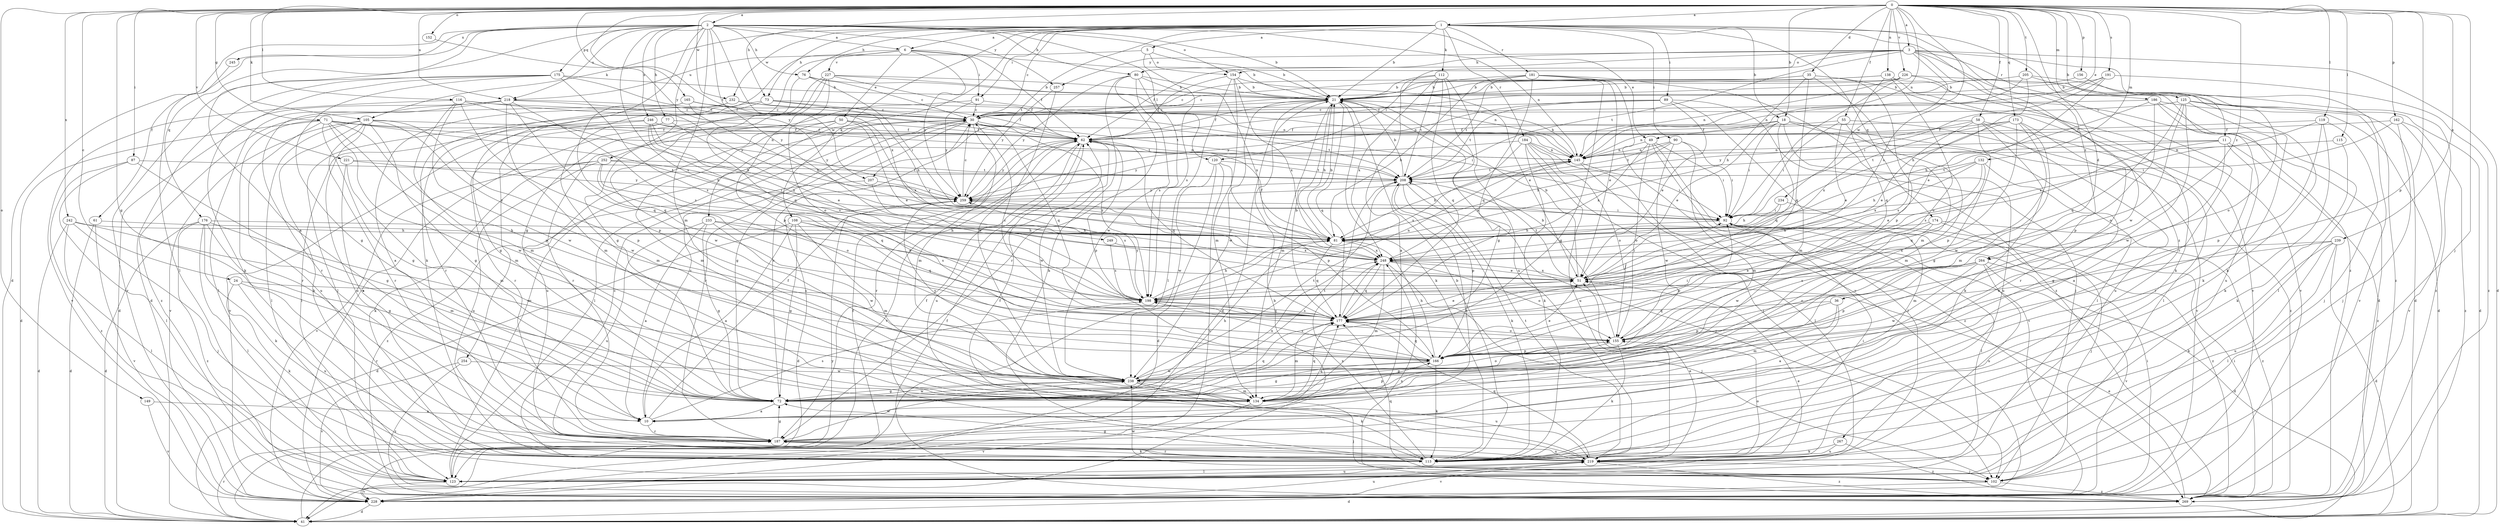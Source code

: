 strict digraph  {
0;
1;
2;
3;
5;
6;
10;
11;
18;
21;
24;
30;
35;
36;
41;
49;
50;
51;
55;
58;
61;
62;
71;
72;
73;
76;
77;
80;
81;
87;
89;
90;
91;
92;
102;
105;
108;
112;
113;
115;
116;
119;
120;
123;
125;
132;
134;
138;
145;
149;
152;
154;
155;
156;
162;
165;
166;
173;
174;
175;
176;
177;
181;
184;
186;
187;
191;
198;
205;
207;
208;
218;
219;
221;
226;
227;
228;
232;
233;
234;
238;
239;
242;
245;
246;
248;
249;
252;
254;
257;
259;
264;
267;
269;
0 -> 1  [label=a];
0 -> 2  [label=a];
0 -> 3  [label=a];
0 -> 11  [label=b];
0 -> 18  [label=b];
0 -> 24  [label=c];
0 -> 35  [label=d];
0 -> 36  [label=d];
0 -> 49  [label=e];
0 -> 55  [label=f];
0 -> 58  [label=f];
0 -> 71  [label=g];
0 -> 72  [label=g];
0 -> 73  [label=h];
0 -> 87  [label=i];
0 -> 102  [label=j];
0 -> 105  [label=k];
0 -> 115  [label=l];
0 -> 116  [label=l];
0 -> 119  [label=l];
0 -> 125  [label=m];
0 -> 132  [label=m];
0 -> 138  [label=n];
0 -> 145  [label=n];
0 -> 149  [label=o];
0 -> 152  [label=o];
0 -> 156  [label=p];
0 -> 162  [label=p];
0 -> 165  [label=p];
0 -> 166  [label=p];
0 -> 173  [label=q];
0 -> 191  [label=s];
0 -> 198  [label=s];
0 -> 205  [label=t];
0 -> 207  [label=t];
0 -> 218  [label=u];
0 -> 221  [label=v];
0 -> 226  [label=v];
0 -> 232  [label=w];
0 -> 239  [label=x];
0 -> 242  [label=x];
0 -> 264  [label=z];
1 -> 5  [label=a];
1 -> 6  [label=a];
1 -> 18  [label=b];
1 -> 21  [label=b];
1 -> 30  [label=c];
1 -> 73  [label=h];
1 -> 76  [label=h];
1 -> 89  [label=i];
1 -> 90  [label=i];
1 -> 91  [label=i];
1 -> 105  [label=k];
1 -> 108  [label=k];
1 -> 112  [label=k];
1 -> 174  [label=q];
1 -> 181  [label=r];
1 -> 184  [label=r];
1 -> 207  [label=t];
1 -> 232  [label=w];
1 -> 233  [label=w];
1 -> 264  [label=z];
1 -> 267  [label=z];
1 -> 269  [label=z];
2 -> 6  [label=a];
2 -> 10  [label=a];
2 -> 21  [label=b];
2 -> 41  [label=d];
2 -> 49  [label=e];
2 -> 61  [label=f];
2 -> 76  [label=h];
2 -> 77  [label=h];
2 -> 80  [label=h];
2 -> 120  [label=l];
2 -> 134  [label=m];
2 -> 145  [label=n];
2 -> 154  [label=o];
2 -> 175  [label=q];
2 -> 176  [label=q];
2 -> 198  [label=s];
2 -> 218  [label=u];
2 -> 245  [label=x];
2 -> 246  [label=x];
2 -> 248  [label=x];
2 -> 249  [label=y];
2 -> 252  [label=y];
2 -> 254  [label=y];
2 -> 257  [label=y];
3 -> 41  [label=d];
3 -> 62  [label=f];
3 -> 80  [label=h];
3 -> 120  [label=l];
3 -> 154  [label=o];
3 -> 186  [label=r];
3 -> 187  [label=r];
3 -> 208  [label=t];
3 -> 234  [label=w];
3 -> 238  [label=w];
3 -> 257  [label=y];
3 -> 269  [label=z];
5 -> 21  [label=b];
5 -> 154  [label=o];
5 -> 198  [label=s];
5 -> 218  [label=u];
6 -> 21  [label=b];
6 -> 50  [label=e];
6 -> 62  [label=f];
6 -> 72  [label=g];
6 -> 91  [label=i];
6 -> 113  [label=k];
6 -> 227  [label=v];
6 -> 259  [label=y];
10 -> 30  [label=c];
10 -> 62  [label=f];
10 -> 177  [label=q];
10 -> 187  [label=r];
10 -> 198  [label=s];
11 -> 10  [label=a];
11 -> 145  [label=n];
11 -> 187  [label=r];
11 -> 198  [label=s];
11 -> 208  [label=t];
11 -> 269  [label=z];
18 -> 51  [label=e];
18 -> 62  [label=f];
18 -> 92  [label=i];
18 -> 123  [label=l];
18 -> 145  [label=n];
18 -> 177  [label=q];
18 -> 219  [label=u];
18 -> 228  [label=v];
21 -> 30  [label=c];
21 -> 41  [label=d];
21 -> 62  [label=f];
21 -> 81  [label=h];
21 -> 113  [label=k];
21 -> 134  [label=m];
21 -> 177  [label=q];
21 -> 238  [label=w];
24 -> 113  [label=k];
24 -> 187  [label=r];
24 -> 198  [label=s];
24 -> 219  [label=u];
30 -> 62  [label=f];
30 -> 72  [label=g];
30 -> 123  [label=l];
30 -> 134  [label=m];
30 -> 177  [label=q];
30 -> 187  [label=r];
30 -> 198  [label=s];
30 -> 208  [label=t];
35 -> 21  [label=b];
35 -> 30  [label=c];
35 -> 81  [label=h];
35 -> 134  [label=m];
35 -> 166  [label=p];
35 -> 177  [label=q];
35 -> 228  [label=v];
36 -> 10  [label=a];
36 -> 134  [label=m];
36 -> 166  [label=p];
36 -> 177  [label=q];
41 -> 187  [label=r];
41 -> 259  [label=y];
49 -> 92  [label=i];
49 -> 123  [label=l];
49 -> 145  [label=n];
49 -> 155  [label=o];
49 -> 228  [label=v];
49 -> 248  [label=x];
50 -> 51  [label=e];
50 -> 62  [label=f];
50 -> 134  [label=m];
50 -> 187  [label=r];
50 -> 219  [label=u];
50 -> 248  [label=x];
51 -> 21  [label=b];
51 -> 92  [label=i];
51 -> 198  [label=s];
51 -> 208  [label=t];
51 -> 248  [label=x];
55 -> 51  [label=e];
55 -> 62  [label=f];
55 -> 92  [label=i];
55 -> 123  [label=l];
55 -> 134  [label=m];
58 -> 51  [label=e];
58 -> 62  [label=f];
58 -> 72  [label=g];
58 -> 113  [label=k];
58 -> 219  [label=u];
58 -> 259  [label=y];
58 -> 269  [label=z];
61 -> 41  [label=d];
61 -> 81  [label=h];
61 -> 228  [label=v];
62 -> 145  [label=n];
62 -> 166  [label=p];
62 -> 177  [label=q];
62 -> 187  [label=r];
62 -> 219  [label=u];
62 -> 228  [label=v];
62 -> 238  [label=w];
62 -> 259  [label=y];
71 -> 41  [label=d];
71 -> 62  [label=f];
71 -> 72  [label=g];
71 -> 81  [label=h];
71 -> 134  [label=m];
71 -> 145  [label=n];
71 -> 166  [label=p];
71 -> 187  [label=r];
71 -> 219  [label=u];
71 -> 238  [label=w];
72 -> 10  [label=a];
72 -> 30  [label=c];
72 -> 81  [label=h];
72 -> 177  [label=q];
72 -> 208  [label=t];
72 -> 238  [label=w];
72 -> 248  [label=x];
73 -> 30  [label=c];
73 -> 72  [label=g];
73 -> 81  [label=h];
73 -> 123  [label=l];
73 -> 145  [label=n];
76 -> 21  [label=b];
76 -> 30  [label=c];
76 -> 72  [label=g];
76 -> 92  [label=i];
77 -> 51  [label=e];
77 -> 62  [label=f];
77 -> 134  [label=m];
77 -> 187  [label=r];
80 -> 21  [label=b];
80 -> 113  [label=k];
80 -> 187  [label=r];
80 -> 198  [label=s];
80 -> 238  [label=w];
80 -> 248  [label=x];
80 -> 259  [label=y];
81 -> 21  [label=b];
81 -> 62  [label=f];
81 -> 177  [label=q];
81 -> 248  [label=x];
87 -> 72  [label=g];
87 -> 123  [label=l];
87 -> 208  [label=t];
87 -> 269  [label=z];
89 -> 30  [label=c];
89 -> 51  [label=e];
89 -> 102  [label=j];
89 -> 134  [label=m];
89 -> 208  [label=t];
89 -> 259  [label=y];
90 -> 81  [label=h];
90 -> 92  [label=i];
90 -> 134  [label=m];
90 -> 145  [label=n];
90 -> 208  [label=t];
90 -> 238  [label=w];
91 -> 30  [label=c];
91 -> 92  [label=i];
91 -> 238  [label=w];
91 -> 259  [label=y];
92 -> 81  [label=h];
92 -> 123  [label=l];
92 -> 269  [label=z];
102 -> 41  [label=d];
102 -> 177  [label=q];
102 -> 238  [label=w];
102 -> 269  [label=z];
105 -> 62  [label=f];
105 -> 72  [label=g];
105 -> 113  [label=k];
105 -> 123  [label=l];
105 -> 166  [label=p];
105 -> 187  [label=r];
105 -> 219  [label=u];
105 -> 228  [label=v];
105 -> 238  [label=w];
108 -> 10  [label=a];
108 -> 41  [label=d];
108 -> 72  [label=g];
108 -> 81  [label=h];
108 -> 134  [label=m];
108 -> 177  [label=q];
108 -> 198  [label=s];
112 -> 10  [label=a];
112 -> 21  [label=b];
112 -> 72  [label=g];
112 -> 177  [label=q];
112 -> 208  [label=t];
112 -> 219  [label=u];
112 -> 248  [label=x];
113 -> 21  [label=b];
113 -> 30  [label=c];
113 -> 62  [label=f];
113 -> 72  [label=g];
113 -> 187  [label=r];
113 -> 248  [label=x];
115 -> 113  [label=k];
115 -> 145  [label=n];
116 -> 30  [label=c];
116 -> 81  [label=h];
116 -> 134  [label=m];
116 -> 166  [label=p];
116 -> 208  [label=t];
116 -> 228  [label=v];
116 -> 238  [label=w];
119 -> 62  [label=f];
119 -> 102  [label=j];
119 -> 113  [label=k];
119 -> 166  [label=p];
119 -> 248  [label=x];
120 -> 41  [label=d];
120 -> 166  [label=p];
120 -> 208  [label=t];
120 -> 228  [label=v];
120 -> 238  [label=w];
123 -> 30  [label=c];
123 -> 51  [label=e];
123 -> 62  [label=f];
123 -> 219  [label=u];
123 -> 228  [label=v];
125 -> 30  [label=c];
125 -> 41  [label=d];
125 -> 113  [label=k];
125 -> 155  [label=o];
125 -> 177  [label=q];
125 -> 228  [label=v];
125 -> 238  [label=w];
132 -> 51  [label=e];
132 -> 72  [label=g];
132 -> 81  [label=h];
132 -> 177  [label=q];
132 -> 208  [label=t];
132 -> 248  [label=x];
134 -> 102  [label=j];
134 -> 166  [label=p];
134 -> 177  [label=q];
134 -> 228  [label=v];
138 -> 21  [label=b];
138 -> 30  [label=c];
138 -> 41  [label=d];
138 -> 155  [label=o];
138 -> 177  [label=q];
138 -> 228  [label=v];
145 -> 21  [label=b];
145 -> 81  [label=h];
145 -> 92  [label=i];
145 -> 123  [label=l];
145 -> 208  [label=t];
149 -> 10  [label=a];
149 -> 228  [label=v];
152 -> 259  [label=y];
154 -> 21  [label=b];
154 -> 51  [label=e];
154 -> 62  [label=f];
154 -> 123  [label=l];
154 -> 134  [label=m];
154 -> 248  [label=x];
155 -> 21  [label=b];
155 -> 72  [label=g];
155 -> 92  [label=i];
155 -> 113  [label=k];
155 -> 166  [label=p];
156 -> 21  [label=b];
156 -> 155  [label=o];
162 -> 62  [label=f];
162 -> 92  [label=i];
162 -> 102  [label=j];
162 -> 228  [label=v];
162 -> 269  [label=z];
165 -> 30  [label=c];
165 -> 81  [label=h];
165 -> 145  [label=n];
165 -> 177  [label=q];
165 -> 269  [label=z];
166 -> 51  [label=e];
166 -> 72  [label=g];
166 -> 81  [label=h];
166 -> 113  [label=k];
166 -> 177  [label=q];
166 -> 198  [label=s];
166 -> 238  [label=w];
173 -> 62  [label=f];
173 -> 134  [label=m];
173 -> 166  [label=p];
173 -> 187  [label=r];
173 -> 198  [label=s];
173 -> 238  [label=w];
173 -> 248  [label=x];
174 -> 81  [label=h];
174 -> 102  [label=j];
174 -> 166  [label=p];
174 -> 238  [label=w];
174 -> 269  [label=z];
175 -> 21  [label=b];
175 -> 41  [label=d];
175 -> 62  [label=f];
175 -> 72  [label=g];
175 -> 113  [label=k];
175 -> 198  [label=s];
175 -> 228  [label=v];
176 -> 41  [label=d];
176 -> 72  [label=g];
176 -> 81  [label=h];
176 -> 113  [label=k];
176 -> 123  [label=l];
176 -> 238  [label=w];
176 -> 269  [label=z];
177 -> 21  [label=b];
177 -> 30  [label=c];
177 -> 51  [label=e];
177 -> 134  [label=m];
177 -> 155  [label=o];
177 -> 198  [label=s];
177 -> 248  [label=x];
181 -> 21  [label=b];
181 -> 51  [label=e];
181 -> 72  [label=g];
181 -> 81  [label=h];
181 -> 177  [label=q];
181 -> 208  [label=t];
181 -> 228  [label=v];
181 -> 269  [label=z];
184 -> 102  [label=j];
184 -> 113  [label=k];
184 -> 145  [label=n];
184 -> 155  [label=o];
184 -> 198  [label=s];
184 -> 219  [label=u];
184 -> 259  [label=y];
184 -> 269  [label=z];
186 -> 30  [label=c];
186 -> 41  [label=d];
186 -> 81  [label=h];
186 -> 123  [label=l];
186 -> 166  [label=p];
186 -> 219  [label=u];
187 -> 72  [label=g];
187 -> 113  [label=k];
187 -> 208  [label=t];
187 -> 219  [label=u];
187 -> 238  [label=w];
191 -> 21  [label=b];
191 -> 51  [label=e];
191 -> 62  [label=f];
191 -> 92  [label=i];
191 -> 269  [label=z];
198 -> 81  [label=h];
198 -> 145  [label=n];
198 -> 177  [label=q];
198 -> 259  [label=y];
205 -> 21  [label=b];
205 -> 81  [label=h];
205 -> 113  [label=k];
205 -> 145  [label=n];
205 -> 269  [label=z];
207 -> 198  [label=s];
207 -> 259  [label=y];
207 -> 269  [label=z];
208 -> 21  [label=b];
208 -> 102  [label=j];
208 -> 113  [label=k];
208 -> 166  [label=p];
208 -> 259  [label=y];
218 -> 30  [label=c];
218 -> 41  [label=d];
218 -> 123  [label=l];
218 -> 134  [label=m];
218 -> 177  [label=q];
218 -> 187  [label=r];
218 -> 198  [label=s];
218 -> 259  [label=y];
219 -> 51  [label=e];
219 -> 62  [label=f];
219 -> 92  [label=i];
219 -> 102  [label=j];
219 -> 123  [label=l];
219 -> 155  [label=o];
219 -> 177  [label=q];
219 -> 208  [label=t];
219 -> 228  [label=v];
219 -> 269  [label=z];
221 -> 10  [label=a];
221 -> 134  [label=m];
221 -> 208  [label=t];
221 -> 259  [label=y];
226 -> 21  [label=b];
226 -> 30  [label=c];
226 -> 41  [label=d];
226 -> 92  [label=i];
226 -> 113  [label=k];
226 -> 145  [label=n];
227 -> 21  [label=b];
227 -> 62  [label=f];
227 -> 145  [label=n];
227 -> 155  [label=o];
227 -> 166  [label=p];
227 -> 177  [label=q];
227 -> 228  [label=v];
228 -> 21  [label=b];
228 -> 41  [label=d];
228 -> 92  [label=i];
228 -> 219  [label=u];
232 -> 10  [label=a];
232 -> 30  [label=c];
232 -> 62  [label=f];
232 -> 187  [label=r];
233 -> 10  [label=a];
233 -> 51  [label=e];
233 -> 72  [label=g];
233 -> 81  [label=h];
233 -> 219  [label=u];
233 -> 238  [label=w];
234 -> 81  [label=h];
234 -> 92  [label=i];
234 -> 134  [label=m];
238 -> 72  [label=g];
238 -> 113  [label=k];
238 -> 134  [label=m];
238 -> 155  [label=o];
238 -> 208  [label=t];
238 -> 219  [label=u];
238 -> 259  [label=y];
239 -> 41  [label=d];
239 -> 113  [label=k];
239 -> 123  [label=l];
239 -> 155  [label=o];
239 -> 219  [label=u];
239 -> 248  [label=x];
242 -> 41  [label=d];
242 -> 81  [label=h];
242 -> 102  [label=j];
242 -> 123  [label=l];
242 -> 134  [label=m];
245 -> 123  [label=l];
246 -> 62  [label=f];
246 -> 123  [label=l];
246 -> 198  [label=s];
246 -> 208  [label=t];
246 -> 228  [label=v];
246 -> 248  [label=x];
246 -> 259  [label=y];
248 -> 51  [label=e];
248 -> 102  [label=j];
248 -> 134  [label=m];
248 -> 145  [label=n];
248 -> 155  [label=o];
248 -> 177  [label=q];
248 -> 259  [label=y];
249 -> 198  [label=s];
249 -> 248  [label=x];
252 -> 92  [label=i];
252 -> 113  [label=k];
252 -> 155  [label=o];
252 -> 177  [label=q];
252 -> 208  [label=t];
252 -> 219  [label=u];
252 -> 228  [label=v];
254 -> 228  [label=v];
254 -> 238  [label=w];
254 -> 269  [label=z];
257 -> 238  [label=w];
257 -> 259  [label=y];
259 -> 30  [label=c];
259 -> 41  [label=d];
259 -> 92  [label=i];
264 -> 41  [label=d];
264 -> 51  [label=e];
264 -> 155  [label=o];
264 -> 166  [label=p];
264 -> 198  [label=s];
264 -> 219  [label=u];
264 -> 228  [label=v];
264 -> 238  [label=w];
267 -> 113  [label=k];
267 -> 219  [label=u];
267 -> 269  [label=z];
269 -> 51  [label=e];
269 -> 62  [label=f];
269 -> 92  [label=i];
269 -> 248  [label=x];
}
